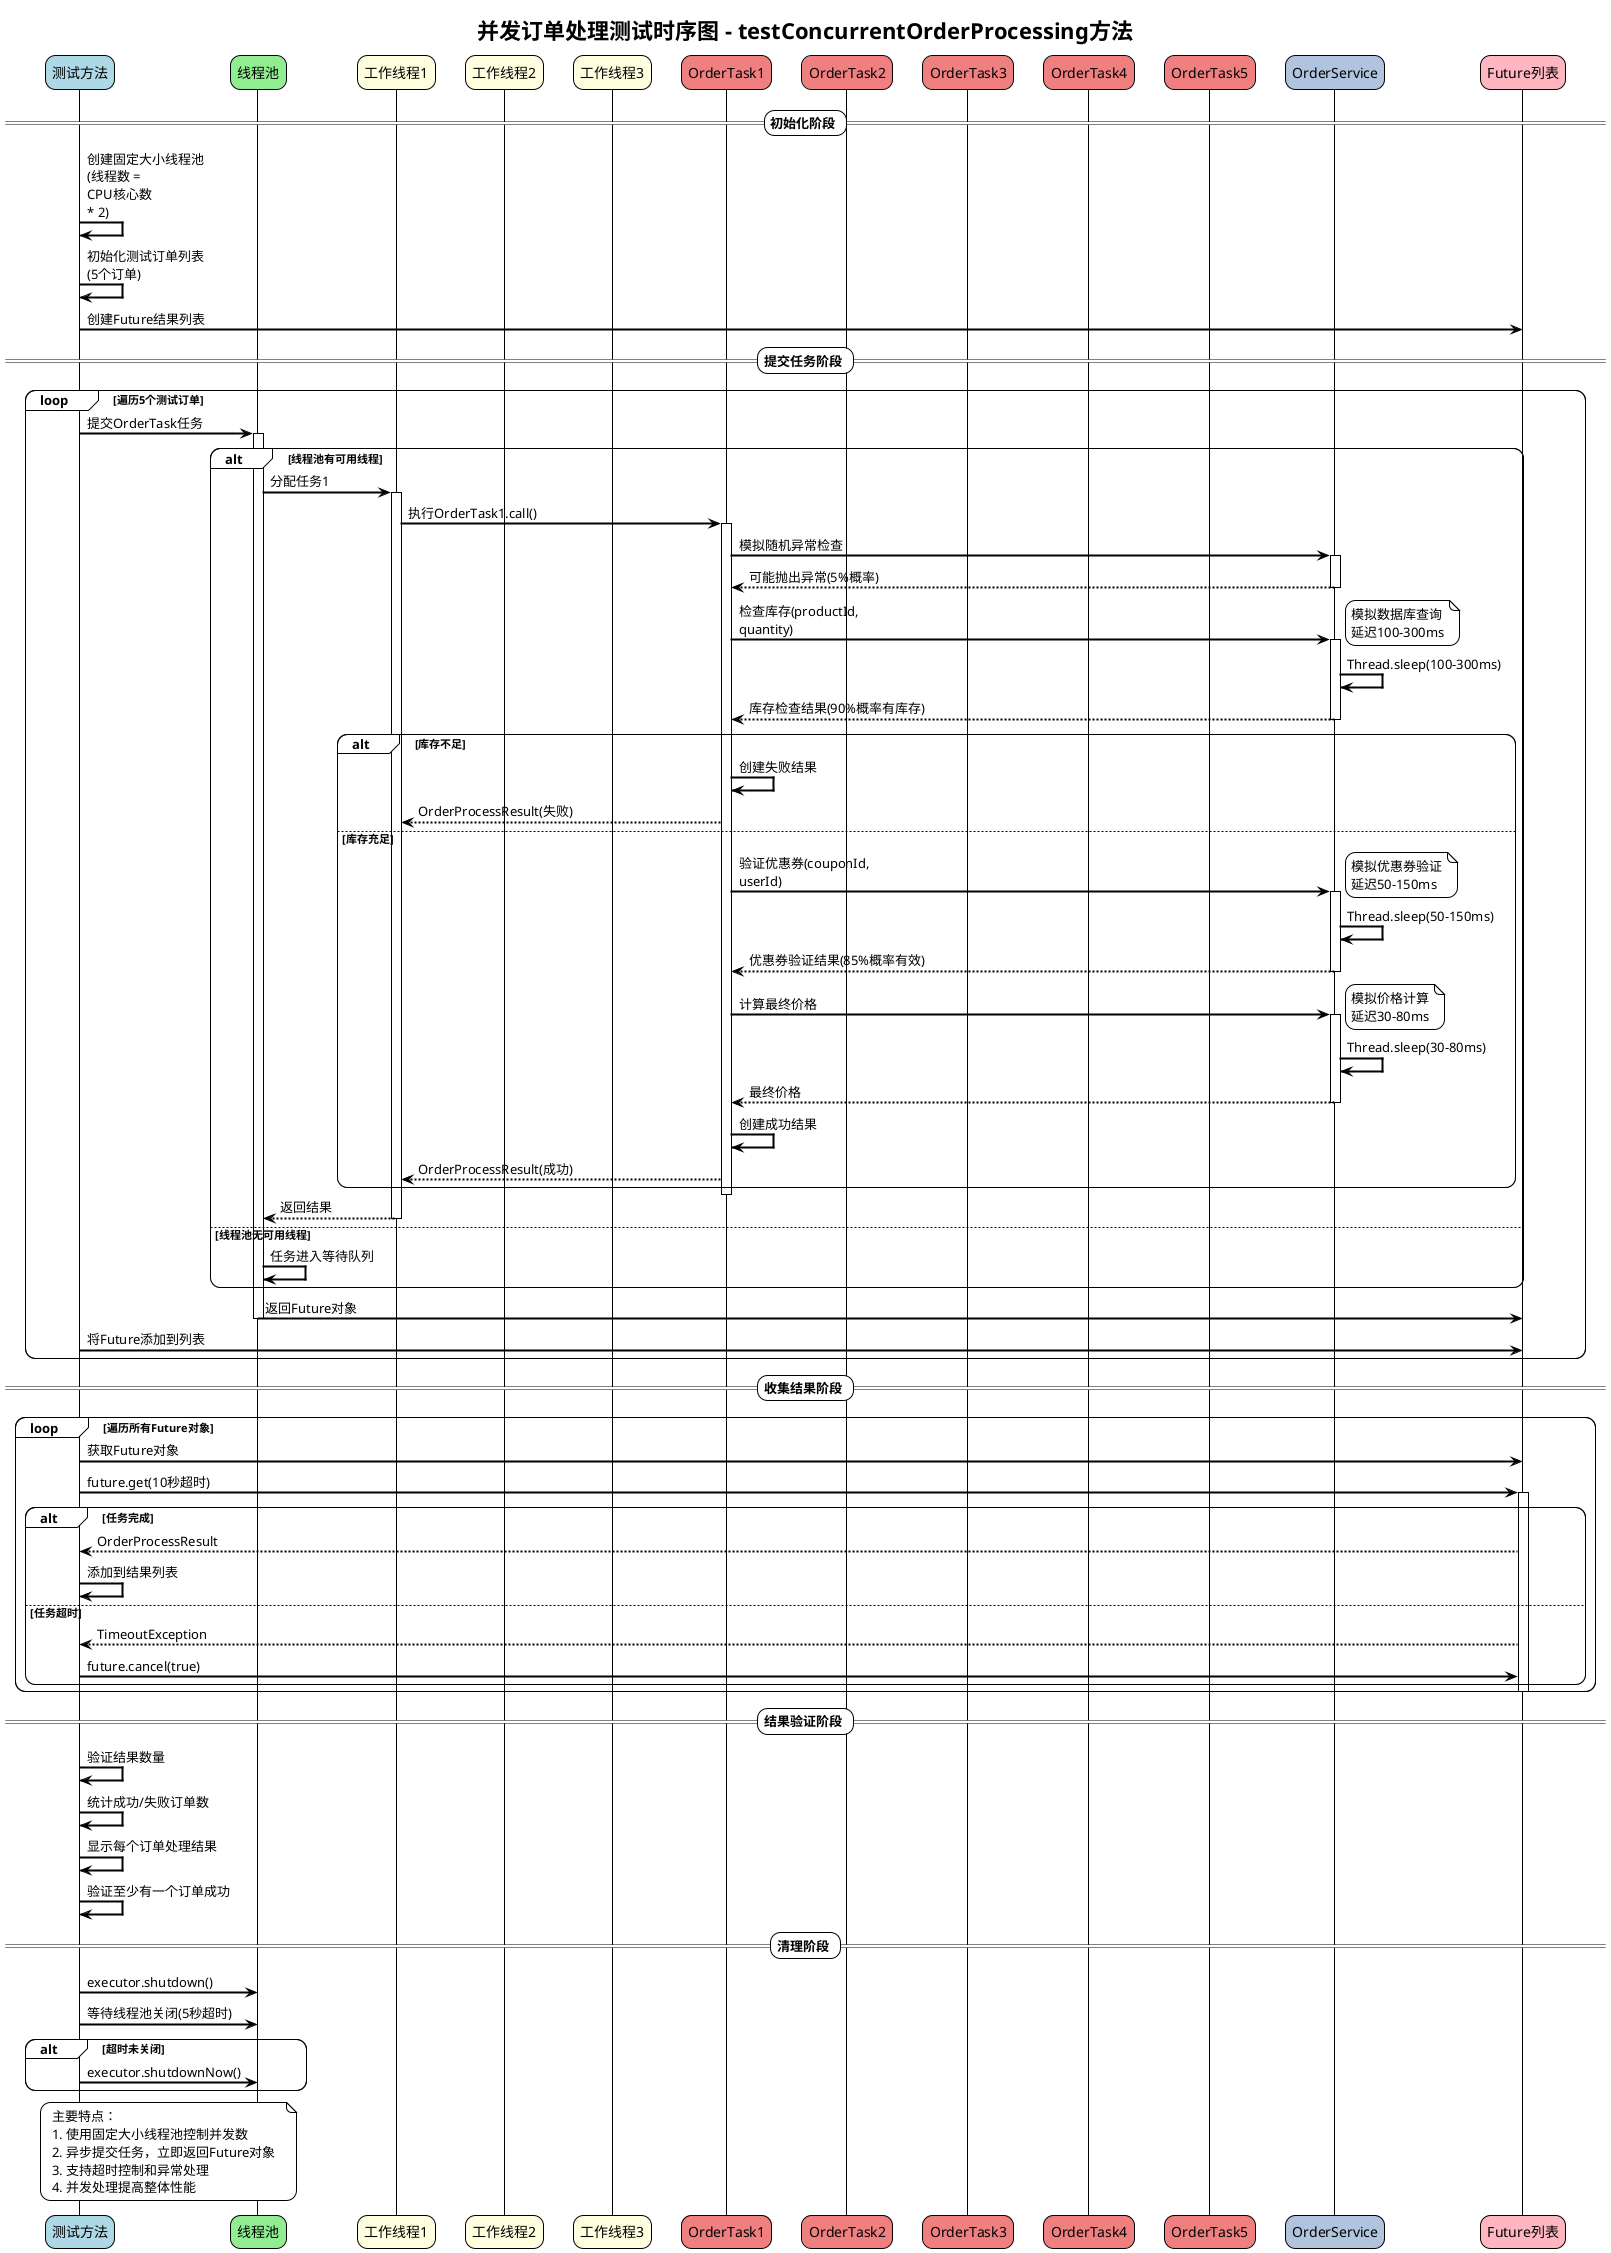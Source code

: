 @startuml 并发订单处理测试时序图
!theme plain
skinparam backgroundColor #FFFFFF
skinparam sequenceArrowThickness 2
skinparam roundcorner 20
skinparam maxmessagesize 60

title 并发订单处理测试时序图 - testConcurrentOrderProcessing方法

participant "测试方法" as TestMethod #LightBlue
participant "线程池" as ThreadPool #LightGreen
participant "工作线程1" as Worker1 #LightYellow
participant "工作线程2" as Worker2 #LightYellow
participant "工作线程3" as Worker3 #LightYellow
participant "OrderTask1" as Task1 #LightCoral
participant "OrderTask2" as Task2 #LightCoral
participant "OrderTask3" as Task3 #LightCoral
participant "OrderTask4" as Task4 #LightCoral
participant "OrderTask5" as Task5 #LightCoral
participant "OrderService" as OrderService #LightSteelBlue
participant "Future列表" as FutureList #LightPink

== 初始化阶段 ==
TestMethod -> TestMethod: 创建固定大小线程池\n(线程数 = CPU核心数 * 2)
TestMethod -> TestMethod: 初始化测试订单列表\n(5个订单)
TestMethod -> FutureList: 创建Future结果列表

== 提交任务阶段 ==
loop 遍历5个测试订单
    TestMethod -> ThreadPool: 提交OrderTask任务
    activate ThreadPool

    alt 线程池有可用线程
        ThreadPool -> Worker1: 分配任务1
        activate Worker1
        Worker1 -> Task1: 执行OrderTask1.call()
        activate Task1

        Task1 -> OrderService: 模拟随机异常检查
        activate OrderService
        OrderService --> Task1: 可能抛出异常(5%概率)
        deactivate OrderService

        Task1 -> OrderService: 检查库存(productId, quantity)
        activate OrderService
        note right: 模拟数据库查询\n延迟100-300ms
        OrderService -> OrderService: Thread.sleep(100-300ms)
        OrderService --> Task1: 库存检查结果(90%概率有库存)
        deactivate OrderService

        alt 库存不足
            Task1 -> Task1: 创建失败结果
            Task1 --> Worker1: OrderProcessResult(失败)
        else 库存充足
            Task1 -> OrderService: 验证优惠券(couponId, userId)
            activate OrderService
            note right: 模拟优惠券验证\n延迟50-150ms
            OrderService -> OrderService: Thread.sleep(50-150ms)
            OrderService --> Task1: 优惠券验证结果(85%概率有效)
            deactivate OrderService

            Task1 -> OrderService: 计算最终价格
            activate OrderService
            note right: 模拟价格计算\n延迟30-80ms
            OrderService -> OrderService: Thread.sleep(30-80ms)
            OrderService --> Task1: 最终价格
            deactivate OrderService

            Task1 -> Task1: 创建成功结果
            Task1 --> Worker1: OrderProcessResult(成功)
        end

        deactivate Task1
        Worker1 --> ThreadPool: 返回结果
        deactivate Worker1

    else 线程池无可用线程
        ThreadPool -> ThreadPool: 任务进入等待队列
    end

    ThreadPool -> FutureList: 返回Future对象
    deactivate ThreadPool
    TestMethod -> FutureList: 将Future添加到列表
end

== 收集结果阶段 ==
loop 遍历所有Future对象
    TestMethod -> FutureList: 获取Future对象
    TestMethod -> FutureList: future.get(10秒超时)
    activate FutureList

    alt 任务完成
        FutureList --> TestMethod: OrderProcessResult
        TestMethod -> TestMethod: 添加到结果列表
    else 任务超时
        FutureList --> TestMethod: TimeoutException
        TestMethod -> FutureList: future.cancel(true)
    end

    deactivate FutureList
end

== 结果验证阶段 ==
TestMethod -> TestMethod: 验证结果数量
TestMethod -> TestMethod: 统计成功/失败订单数
TestMethod -> TestMethod: 显示每个订单处理结果
TestMethod -> TestMethod: 验证至少有一个订单成功

== 清理阶段 ==
TestMethod -> ThreadPool: executor.shutdown()
TestMethod -> ThreadPool: 等待线程池关闭(5秒超时)
alt 超时未关闭
    TestMethod -> ThreadPool: executor.shutdownNow()
end

note over TestMethod, ThreadPool
主要特点：
1. 使用固定大小线程池控制并发数
2. 异步提交任务，立即返回Future对象
3. 支持超时控制和异常处理
4. 并发处理提高整体性能
end note

@enduml
